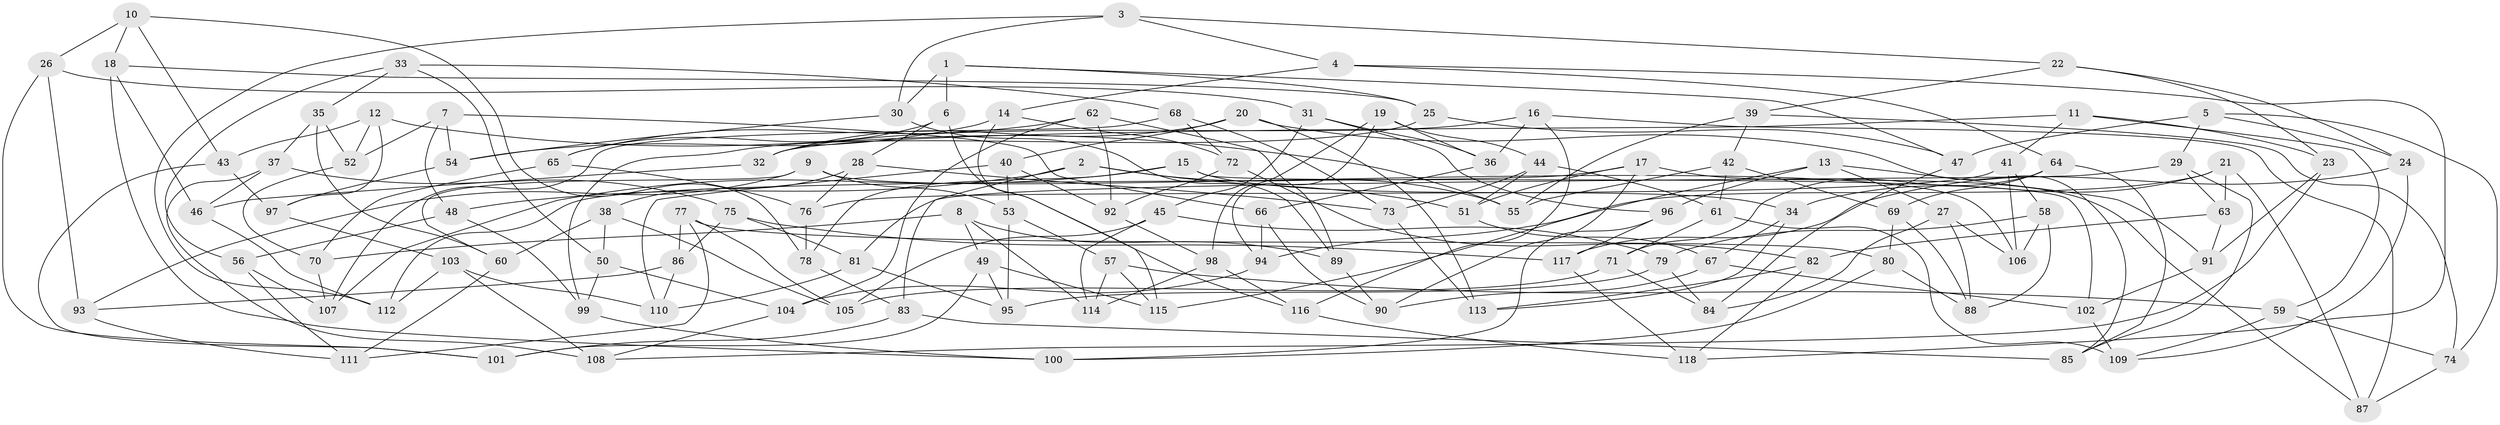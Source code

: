 // coarse degree distribution, {5: 0.0684931506849315, 6: 0.547945205479452, 4: 0.3424657534246575, 3: 0.0410958904109589}
// Generated by graph-tools (version 1.1) at 2025/52/02/27/25 19:52:34]
// undirected, 118 vertices, 236 edges
graph export_dot {
graph [start="1"]
  node [color=gray90,style=filled];
  1;
  2;
  3;
  4;
  5;
  6;
  7;
  8;
  9;
  10;
  11;
  12;
  13;
  14;
  15;
  16;
  17;
  18;
  19;
  20;
  21;
  22;
  23;
  24;
  25;
  26;
  27;
  28;
  29;
  30;
  31;
  32;
  33;
  34;
  35;
  36;
  37;
  38;
  39;
  40;
  41;
  42;
  43;
  44;
  45;
  46;
  47;
  48;
  49;
  50;
  51;
  52;
  53;
  54;
  55;
  56;
  57;
  58;
  59;
  60;
  61;
  62;
  63;
  64;
  65;
  66;
  67;
  68;
  69;
  70;
  71;
  72;
  73;
  74;
  75;
  76;
  77;
  78;
  79;
  80;
  81;
  82;
  83;
  84;
  85;
  86;
  87;
  88;
  89;
  90;
  91;
  92;
  93;
  94;
  95;
  96;
  97;
  98;
  99;
  100;
  101;
  102;
  103;
  104;
  105;
  106;
  107;
  108;
  109;
  110;
  111;
  112;
  113;
  114;
  115;
  116;
  117;
  118;
  1 -- 6;
  1 -- 47;
  1 -- 30;
  1 -- 25;
  2 -- 51;
  2 -- 48;
  2 -- 83;
  2 -- 55;
  3 -- 30;
  3 -- 22;
  3 -- 112;
  3 -- 4;
  4 -- 64;
  4 -- 14;
  4 -- 118;
  5 -- 74;
  5 -- 29;
  5 -- 47;
  5 -- 24;
  6 -- 116;
  6 -- 28;
  6 -- 65;
  7 -- 48;
  7 -- 54;
  7 -- 52;
  7 -- 66;
  8 -- 70;
  8 -- 49;
  8 -- 89;
  8 -- 114;
  9 -- 53;
  9 -- 106;
  9 -- 93;
  9 -- 60;
  10 -- 18;
  10 -- 43;
  10 -- 26;
  10 -- 78;
  11 -- 41;
  11 -- 23;
  11 -- 59;
  11 -- 32;
  12 -- 52;
  12 -- 55;
  12 -- 97;
  12 -- 43;
  13 -- 91;
  13 -- 96;
  13 -- 115;
  13 -- 27;
  14 -- 115;
  14 -- 54;
  14 -- 72;
  15 -- 102;
  15 -- 78;
  15 -- 34;
  15 -- 107;
  16 -- 87;
  16 -- 32;
  16 -- 36;
  16 -- 116;
  17 -- 87;
  17 -- 90;
  17 -- 51;
  17 -- 112;
  18 -- 46;
  18 -- 100;
  18 -- 25;
  19 -- 36;
  19 -- 44;
  19 -- 98;
  19 -- 94;
  20 -- 40;
  20 -- 85;
  20 -- 32;
  20 -- 113;
  21 -- 63;
  21 -- 34;
  21 -- 94;
  21 -- 87;
  22 -- 39;
  22 -- 23;
  22 -- 24;
  23 -- 91;
  23 -- 108;
  24 -- 117;
  24 -- 109;
  25 -- 99;
  25 -- 47;
  26 -- 101;
  26 -- 93;
  26 -- 31;
  27 -- 106;
  27 -- 84;
  27 -- 88;
  28 -- 38;
  28 -- 76;
  28 -- 73;
  29 -- 85;
  29 -- 81;
  29 -- 63;
  30 -- 54;
  30 -- 89;
  31 -- 45;
  31 -- 96;
  31 -- 36;
  32 -- 46;
  33 -- 50;
  33 -- 68;
  33 -- 56;
  33 -- 35;
  34 -- 67;
  34 -- 113;
  35 -- 37;
  35 -- 60;
  35 -- 52;
  36 -- 66;
  37 -- 75;
  37 -- 108;
  37 -- 46;
  38 -- 50;
  38 -- 60;
  38 -- 105;
  39 -- 55;
  39 -- 74;
  39 -- 42;
  40 -- 92;
  40 -- 110;
  40 -- 53;
  41 -- 106;
  41 -- 58;
  41 -- 76;
  42 -- 69;
  42 -- 55;
  42 -- 61;
  43 -- 101;
  43 -- 97;
  44 -- 51;
  44 -- 61;
  44 -- 73;
  45 -- 79;
  45 -- 114;
  45 -- 105;
  46 -- 112;
  47 -- 84;
  48 -- 99;
  48 -- 56;
  49 -- 95;
  49 -- 115;
  49 -- 101;
  50 -- 104;
  50 -- 99;
  51 -- 67;
  52 -- 70;
  53 -- 95;
  53 -- 57;
  54 -- 97;
  56 -- 107;
  56 -- 111;
  57 -- 59;
  57 -- 114;
  57 -- 115;
  58 -- 88;
  58 -- 79;
  58 -- 106;
  59 -- 74;
  59 -- 109;
  60 -- 111;
  61 -- 109;
  61 -- 71;
  62 -- 89;
  62 -- 104;
  62 -- 92;
  62 -- 65;
  63 -- 82;
  63 -- 91;
  64 -- 69;
  64 -- 71;
  64 -- 85;
  65 -- 70;
  65 -- 76;
  66 -- 90;
  66 -- 94;
  67 -- 90;
  67 -- 102;
  68 -- 72;
  68 -- 73;
  68 -- 107;
  69 -- 80;
  69 -- 88;
  70 -- 107;
  71 -- 84;
  71 -- 105;
  72 -- 92;
  72 -- 82;
  73 -- 113;
  74 -- 87;
  75 -- 86;
  75 -- 81;
  75 -- 117;
  76 -- 78;
  77 -- 105;
  77 -- 111;
  77 -- 86;
  77 -- 80;
  78 -- 83;
  79 -- 84;
  79 -- 95;
  80 -- 100;
  80 -- 88;
  81 -- 110;
  81 -- 95;
  82 -- 113;
  82 -- 118;
  83 -- 101;
  83 -- 85;
  86 -- 93;
  86 -- 110;
  89 -- 90;
  91 -- 102;
  92 -- 98;
  93 -- 111;
  94 -- 104;
  96 -- 117;
  96 -- 100;
  97 -- 103;
  98 -- 116;
  98 -- 114;
  99 -- 100;
  102 -- 109;
  103 -- 112;
  103 -- 110;
  103 -- 108;
  104 -- 108;
  116 -- 118;
  117 -- 118;
}
